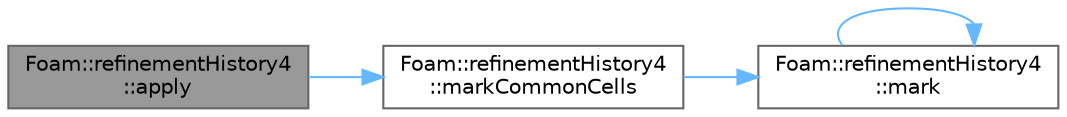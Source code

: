 digraph "Foam::refinementHistory4::apply"
{
 // LATEX_PDF_SIZE
  bgcolor="transparent";
  edge [fontname=Helvetica,fontsize=10,labelfontname=Helvetica,labelfontsize=10];
  node [fontname=Helvetica,fontsize=10,shape=box,height=0.2,width=0.4];
  rankdir="LR";
  Node1 [id="Node000001",label="Foam::refinementHistory4\l::apply",height=0.2,width=0.4,color="gray40", fillcolor="grey60", style="filled", fontcolor="black",tooltip=" "];
  Node1 -> Node2 [id="edge1_Node000001_Node000002",color="steelblue1",style="solid",tooltip=" "];
  Node2 [id="Node000002",label="Foam::refinementHistory4\l::markCommonCells",height=0.2,width=0.4,color="grey40", fillcolor="white", style="filled",URL="$classFoam_1_1refinementHistory4.html#a1e1622b373ed13946cab67446b177411",tooltip=" "];
  Node2 -> Node3 [id="edge2_Node000002_Node000003",color="steelblue1",style="solid",tooltip=" "];
  Node3 [id="Node000003",label="Foam::refinementHistory4\l::mark",height=0.2,width=0.4,color="grey40", fillcolor="white", style="filled",URL="$classFoam_1_1refinementHistory4.html#a80ec8f8d7ee18a579540efbc0e3259dd",tooltip=" "];
  Node3 -> Node3 [id="edge3_Node000003_Node000003",color="steelblue1",style="solid",tooltip=" "];
}
